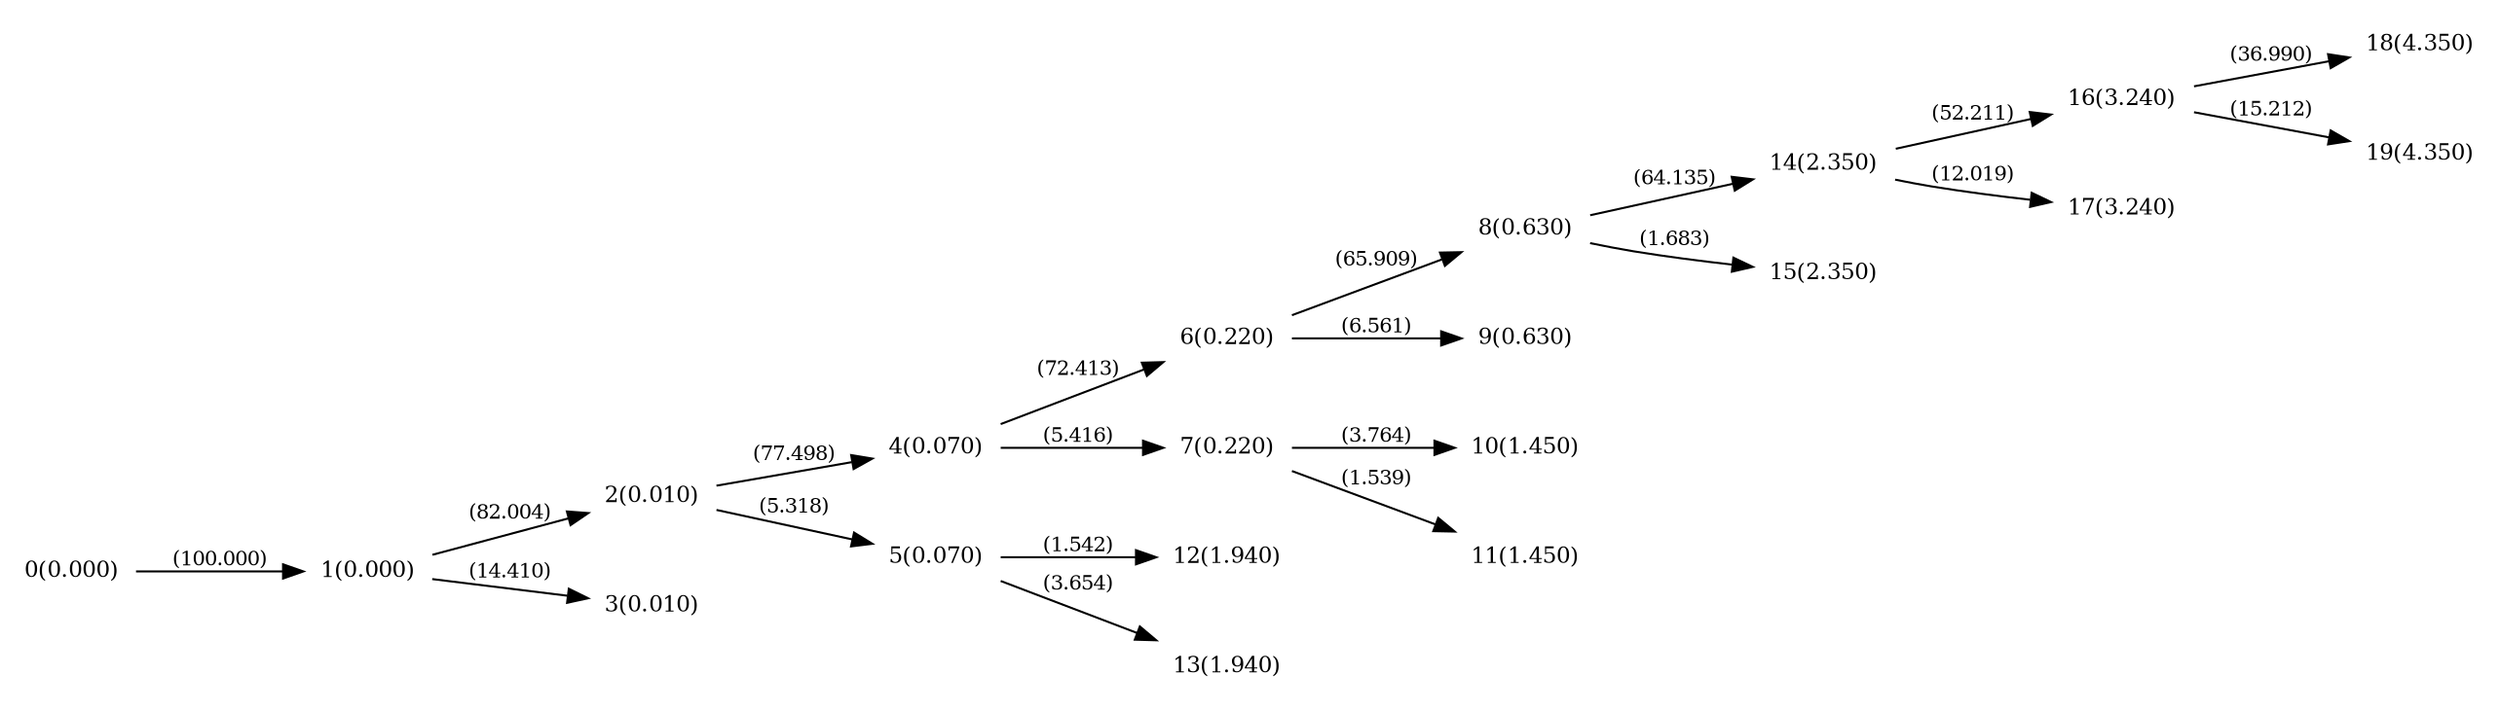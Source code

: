 digraph "graph" {

rankdir="LR";
node [shape=plaintext, fontsize=11];
edge [fontsize=10];

0 [label="0(0.000)"];
1 [label="1(0.000)"];
2 [label="2(0.010)"];
3 [label="3(0.010)"];
4 [label="4(0.070)"];
5 [label="5(0.070)"];
6 [label="6(0.220)"];
7 [label="7(0.220)"];
8 [label="8(0.630)"];
9 [label="9(0.630)"];
10 [label="10(1.450)"];
11 [label="11(1.450)"];
12 [label="12(1.940)"];
13 [label="13(1.940)"];
14 [label="14(2.350)"];
15 [label="15(2.350)"];
16 [label="16(3.240)"];
17 [label="17(3.240)"];
18 [label="18(4.350)"];
19 [label="19(4.350)"];

0->1 [label="(100.000)"];
1->2 [label="(82.004)"];
1->3 [label="(14.410)"];
2->4 [label="(77.498)"];
2->5 [label="(5.318)"];
4->6 [label="(72.413)"];
4->7 [label="(5.416)"];
6->8 [label="(65.909)"];
6->9 [label="(6.561)"];
7->10 [label="(3.764)"];
7->11 [label="(1.539)"];
5->12 [label="(1.542)"];
5->13 [label="(3.654)"];
8->14 [label="(64.135)"];
8->15 [label="(1.683)"];
14->16 [label="(52.211)"];
14->17 [label="(12.019)"];
16->18 [label="(36.990)"];
16->19 [label="(15.212)"];

}
